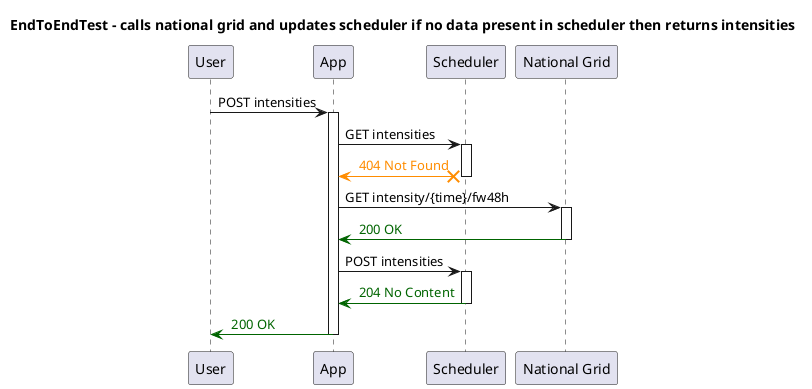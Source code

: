 @startuml
title EndToEndTest - calls national grid and updates scheduler if no data present in scheduler then returns intensities
participant "User"
participant "App"
participant "Scheduler"
participant "National Grid"
"User" -> "App": POST intensities
activate "App"
"App" -> "Scheduler": GET intensities
activate "Scheduler"

"Scheduler" X-[#DarkOrange]> "App": <color:DarkOrange> 404 Not Found
deactivate "Scheduler"
"App" -> "National Grid": GET intensity/{time}/fw48h
activate "National Grid"

"National Grid" -[#DarkGreen]> "App": <color:DarkGreen> 200 OK
deactivate "National Grid"
"App" -> "Scheduler": POST intensities
activate "Scheduler"

"Scheduler" -[#DarkGreen]> "App": <color:DarkGreen> 204 No Content
deactivate "Scheduler"
"App" -[#DarkGreen]> "User": <color:DarkGreen> 200 OK
deactivate "App"
@enduml
